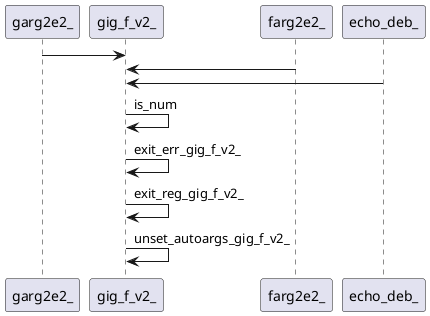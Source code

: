 @startuml rete
garg2e2_ -> gig_f_v2_ 
farg2e2_ -> gig_f_v2_
echo_deb_ -> gig_f_v2_
gig_f_v2_ -> gig_f_v2_:is_num
gig_f_v2_ -> gig_f_v2_:exit_err_gig_f_v2_
gig_f_v2_ -> gig_f_v2_:exit_reg_gig_f_v2_
gig_f_v2_ -> gig_f_v2_:unset_autoargs_gig_f_v2_
' {wrap_fn}
' fnn o-> gig_f_v2_
' {body_fn}
@enduml